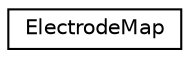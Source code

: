 digraph "Graphical Class Hierarchy"
{
 // LATEX_PDF_SIZE
  edge [fontname="Helvetica",fontsize="10",labelfontname="Helvetica",labelfontsize="10"];
  node [fontname="Helvetica",fontsize="10",shape=record];
  rankdir="LR";
  Node0 [label="ElectrodeMap",height=0.2,width=0.4,color="black", fillcolor="white", style="filled",URL="$classElectrodeMap.html",tooltip=" "];
}
